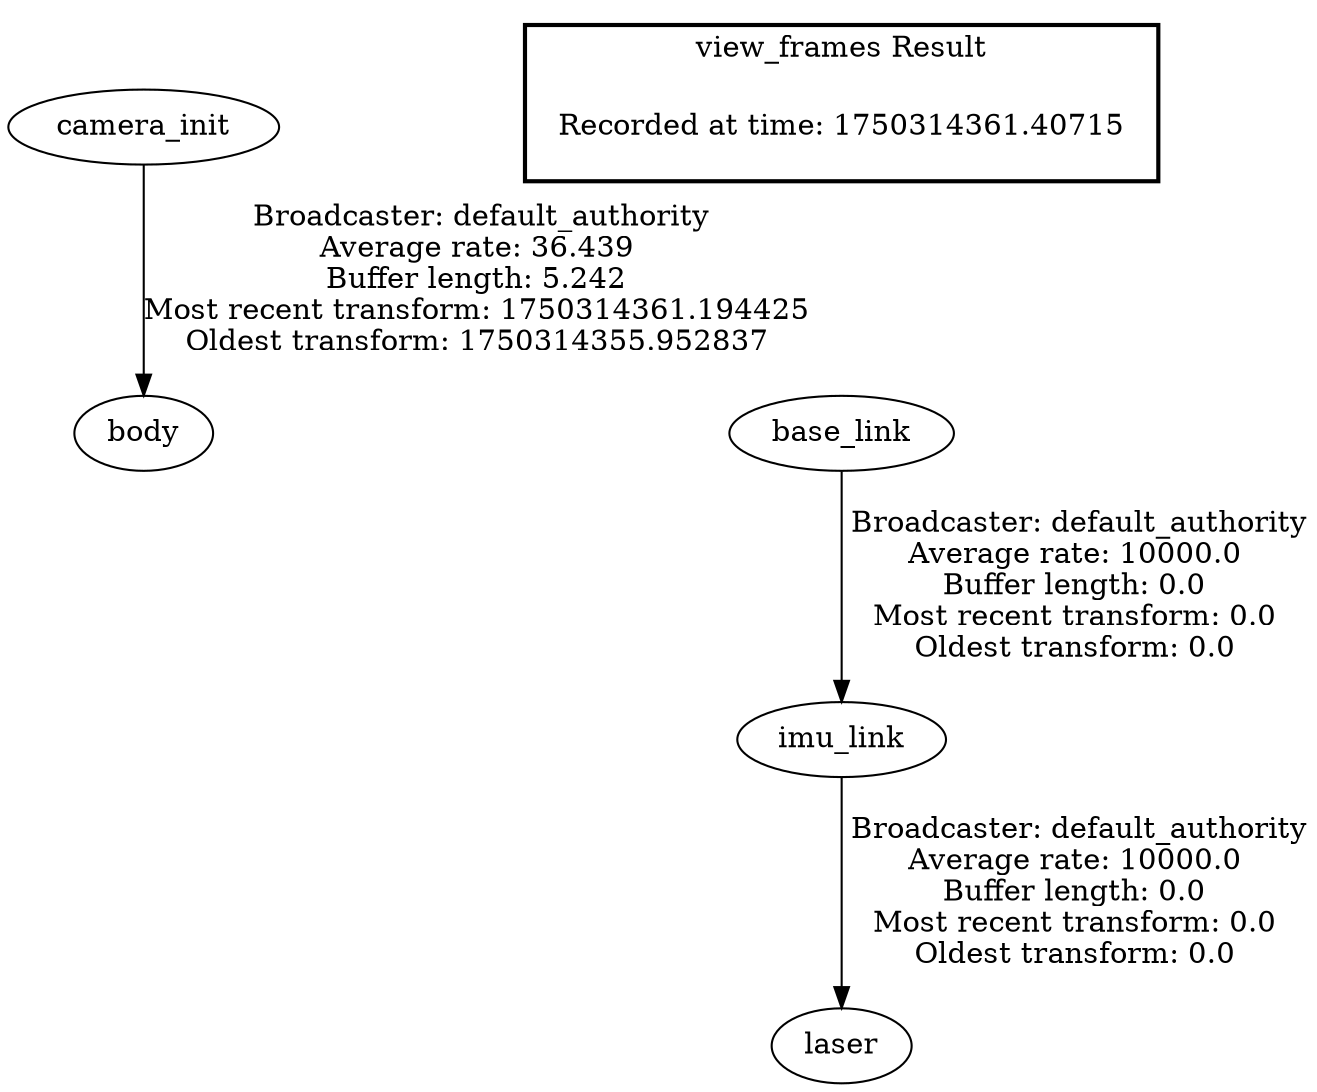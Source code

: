 digraph G {
"camera_init" -> "body"[label=" Broadcaster: default_authority\nAverage rate: 36.439\nBuffer length: 5.242\nMost recent transform: 1750314361.194425\nOldest transform: 1750314355.952837\n"];
"imu_link" -> "laser"[label=" Broadcaster: default_authority\nAverage rate: 10000.0\nBuffer length: 0.0\nMost recent transform: 0.0\nOldest transform: 0.0\n"];
"base_link" -> "imu_link"[label=" Broadcaster: default_authority\nAverage rate: 10000.0\nBuffer length: 0.0\nMost recent transform: 0.0\nOldest transform: 0.0\n"];
edge [style=invis];
 subgraph cluster_legend { style=bold; color=black; label ="view_frames Result";
"Recorded at time: 1750314361.40715"[ shape=plaintext ] ;
}->"base_link";
}